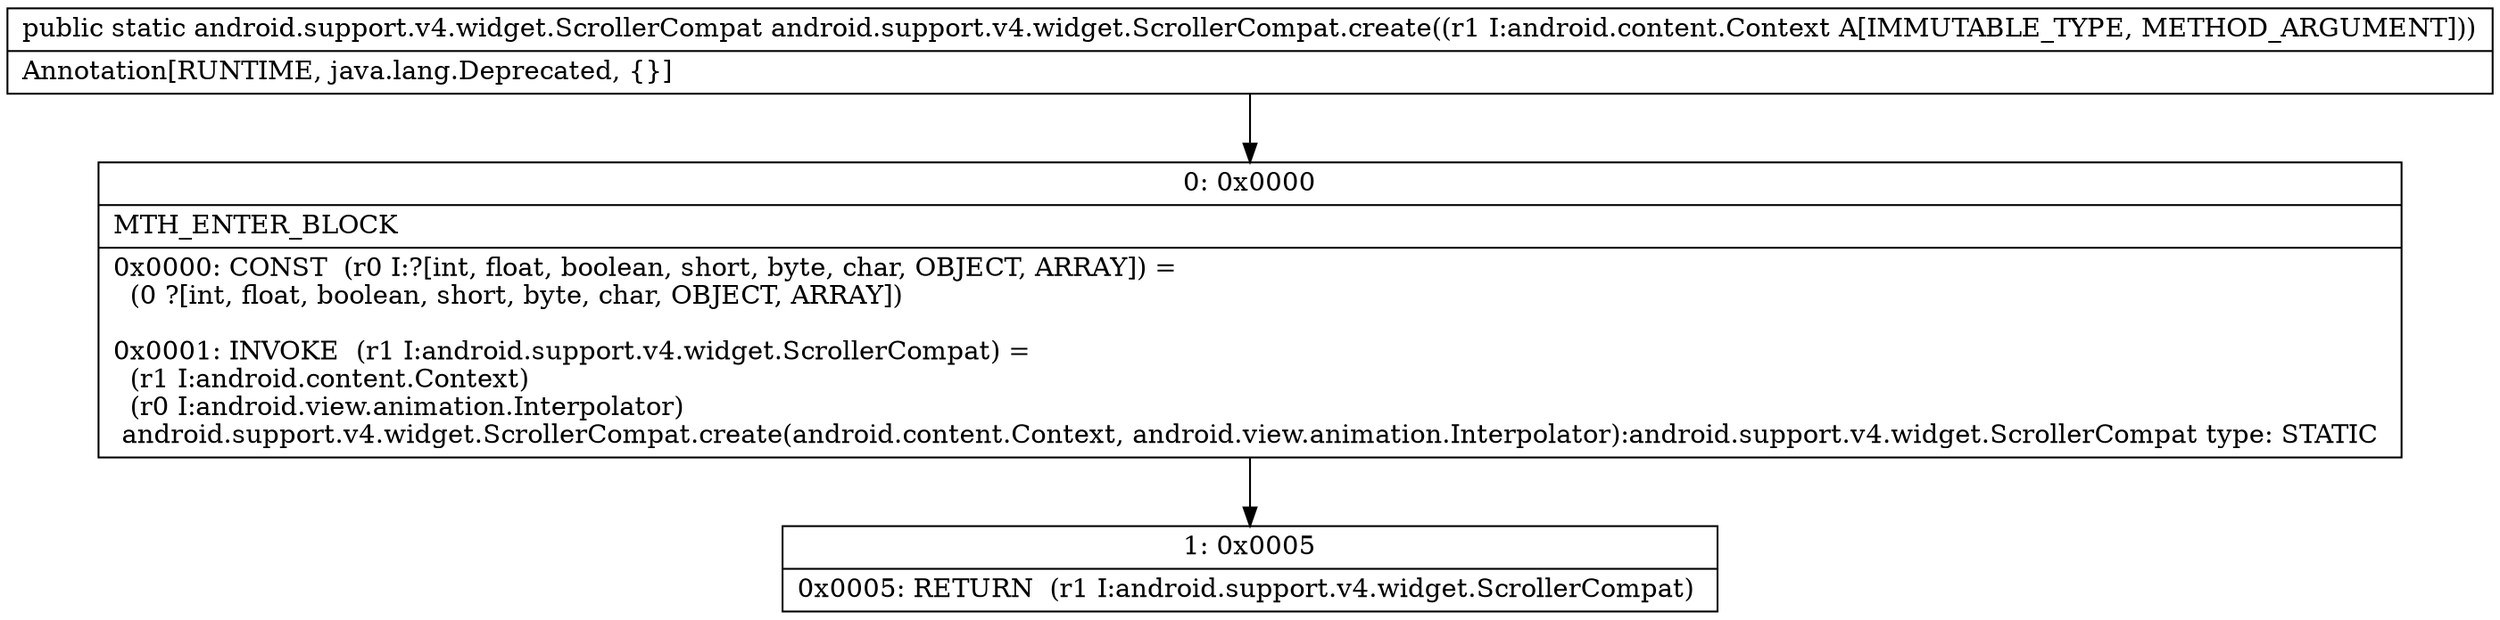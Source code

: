 digraph "CFG forandroid.support.v4.widget.ScrollerCompat.create(Landroid\/content\/Context;)Landroid\/support\/v4\/widget\/ScrollerCompat;" {
Node_0 [shape=record,label="{0\:\ 0x0000|MTH_ENTER_BLOCK\l|0x0000: CONST  (r0 I:?[int, float, boolean, short, byte, char, OBJECT, ARRAY]) = \l  (0 ?[int, float, boolean, short, byte, char, OBJECT, ARRAY])\l \l0x0001: INVOKE  (r1 I:android.support.v4.widget.ScrollerCompat) = \l  (r1 I:android.content.Context)\l  (r0 I:android.view.animation.Interpolator)\l android.support.v4.widget.ScrollerCompat.create(android.content.Context, android.view.animation.Interpolator):android.support.v4.widget.ScrollerCompat type: STATIC \l}"];
Node_1 [shape=record,label="{1\:\ 0x0005|0x0005: RETURN  (r1 I:android.support.v4.widget.ScrollerCompat) \l}"];
MethodNode[shape=record,label="{public static android.support.v4.widget.ScrollerCompat android.support.v4.widget.ScrollerCompat.create((r1 I:android.content.Context A[IMMUTABLE_TYPE, METHOD_ARGUMENT]))  | Annotation[RUNTIME, java.lang.Deprecated, \{\}]\l}"];
MethodNode -> Node_0;
Node_0 -> Node_1;
}


